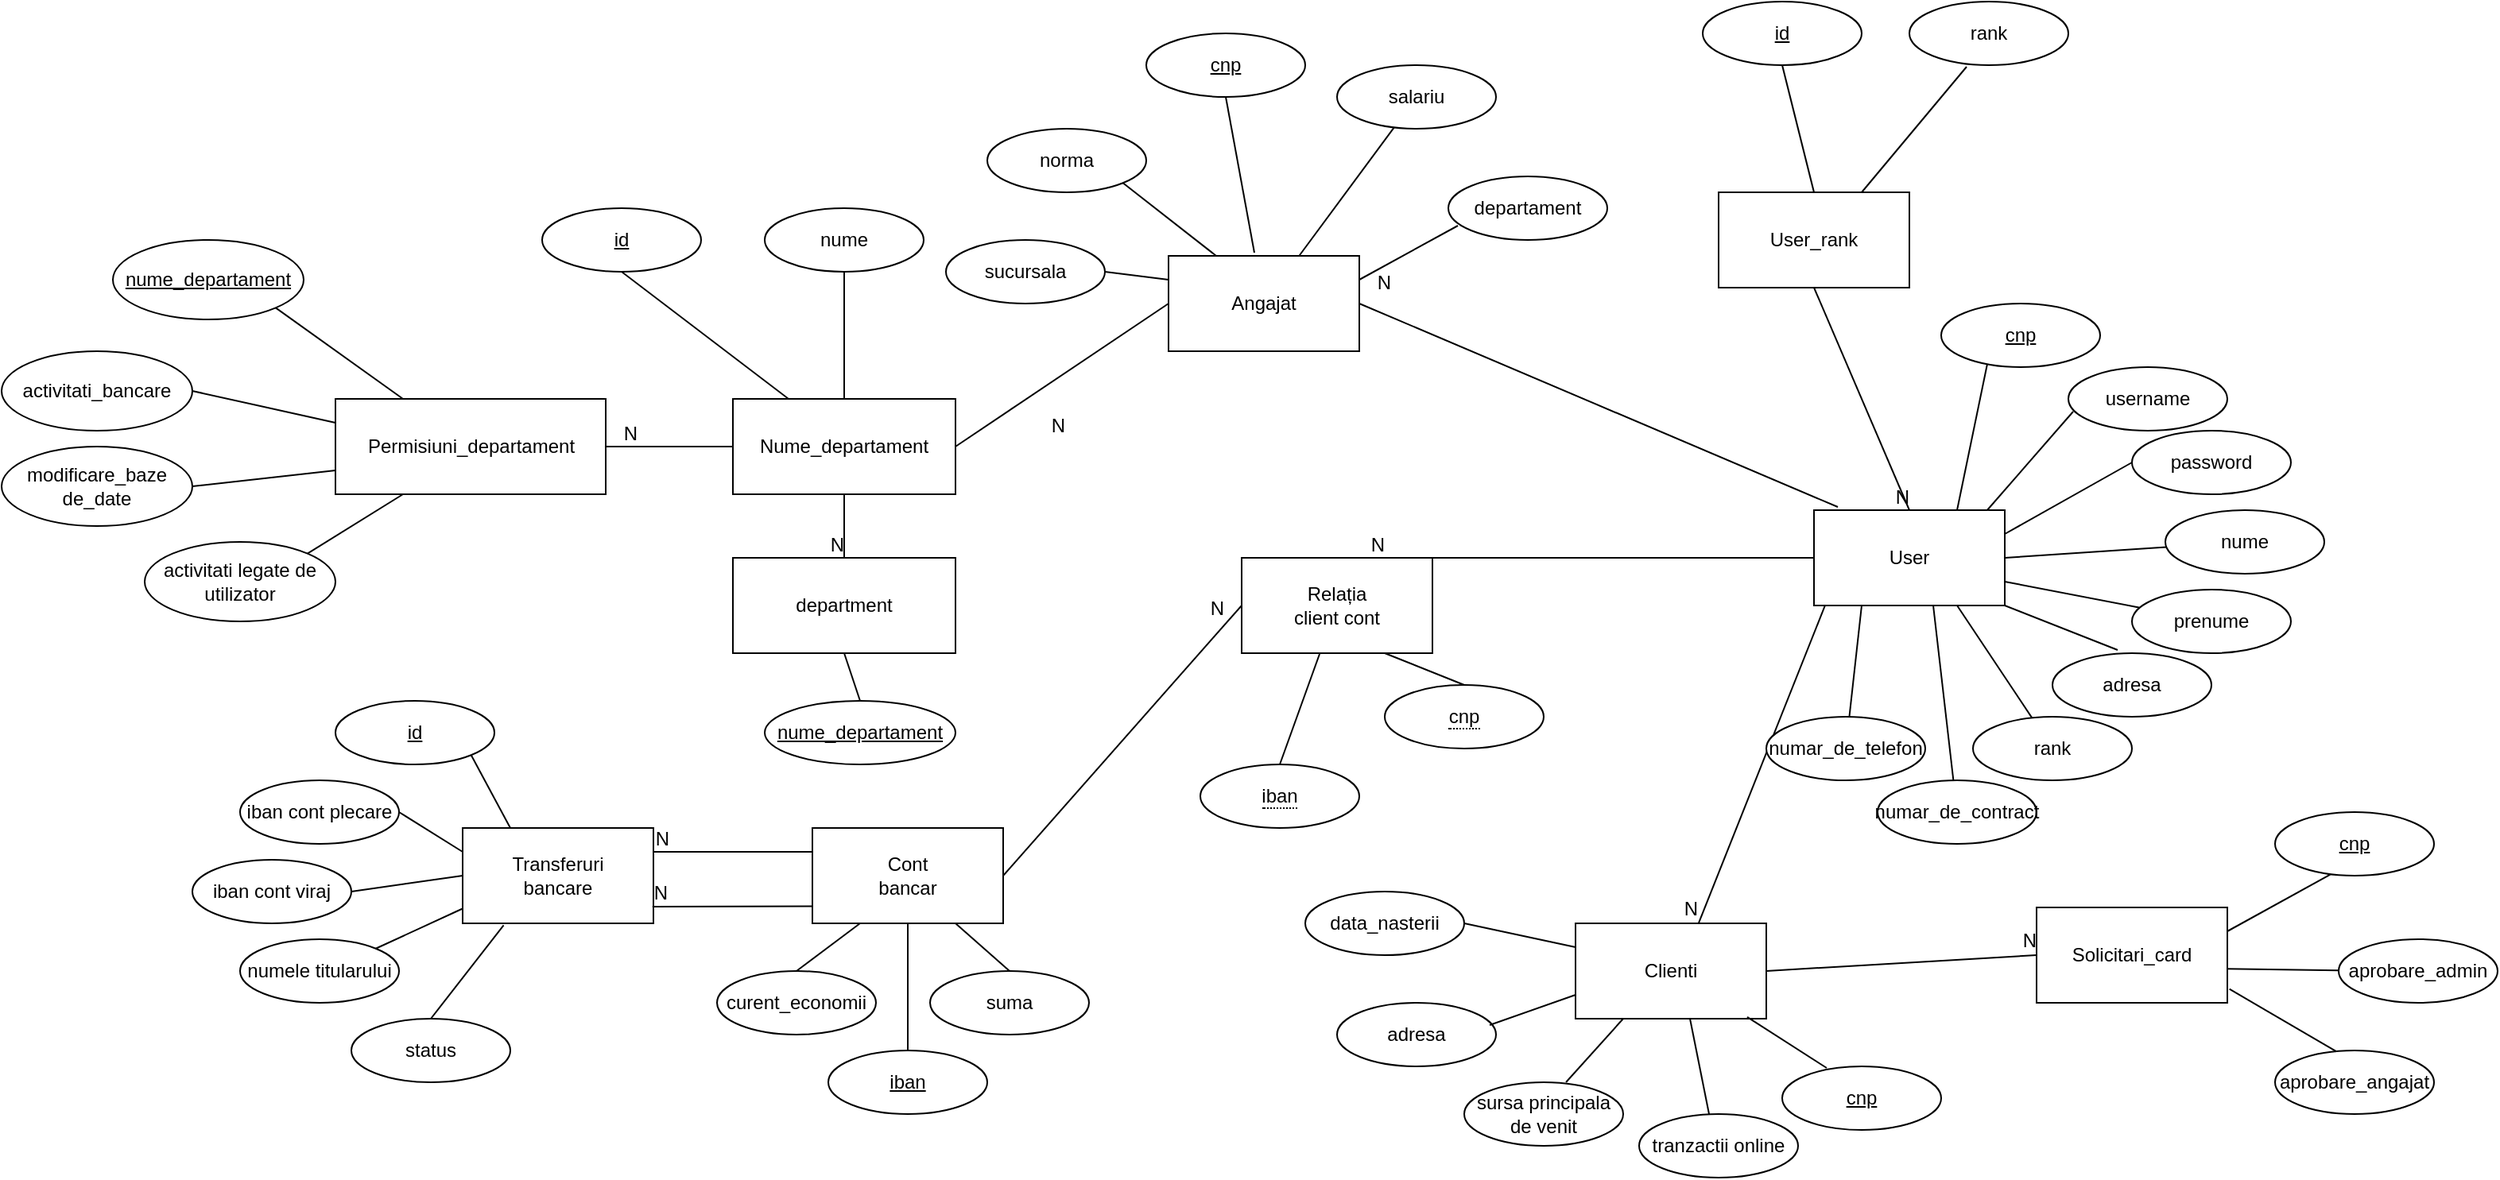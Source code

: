 <mxfile version="16.2.2" type="github"><diagram id="b8kiwAomNly4c1Xi3zDS" name="Page-1"><mxGraphModel dx="2547" dy="1173" grid="1" gridSize="10" guides="1" tooltips="1" connect="1" arrows="1" fold="1" page="1" pageScale="1" pageWidth="827" pageHeight="1169" math="0" shadow="0"><root><mxCell id="0"/><mxCell id="1" parent="0"/><mxCell id="cERshjc4AJeiKVKYh5dN-14" value="" style="group" vertex="1" connectable="0" parent="1"><mxGeometry x="720" y="920" width="120" height="60" as="geometry"/></mxCell><mxCell id="cERshjc4AJeiKVKYh5dN-10" value="" style="rounded=0;whiteSpace=wrap;html=1;" vertex="1" parent="cERshjc4AJeiKVKYh5dN-14"><mxGeometry width="120" height="60" as="geometry"/></mxCell><mxCell id="cERshjc4AJeiKVKYh5dN-11" value="Clienti&lt;span style=&quot;color: rgba(0 , 0 , 0 , 0) ; font-family: monospace ; font-size: 0px&quot;&gt;%3CmxGraphModel%3E%3Croot%3E%3CmxCell%20id%3D%220%22%2F%3E%3CmxCell%20id%3D%221%22%20parent%3D%220%22%2F%3E%3CmxCell%20id%3D%222%22%20value%3D%22%22%20style%3D%22rounded%3D0%3BwhiteSpace%3Dwrap%3Bhtml%3D1%3B%22%20vertex%3D%221%22%20parent%3D%221%22%3E%3CmxGeometry%20x%3D%22410%22%20y%3D%22300%22%20width%3D%22120%22%20height%3D%2260%22%20as%3D%22geometry%22%2F%3E%3C%2FmxCell%3E%3CmxCell%20id%3D%223%22%20value%3D%22Text%22%20style%3D%22text%3Bhtml%3D1%3BstrokeColor%3Dnone%3BfillColor%3Dnone%3Balign%3Dcenter%3BverticalAlign%3Dmiddle%3BwhiteSpace%3Dwrap%3Brounded%3D0%3B%22%20vertex%3D%221%22%20parent%3D%221%22%3E%3CmxGeometry%20x%3D%22440%22%20y%3D%22315%22%20width%3D%2260%22%20height%3D%2230%22%20as%3D%22geometry%22%2F%3E%3C%2FmxCell%3E%3C%2Froot%3E%3C%2FmxGraphModel%3E&lt;/span&gt;" style="text;html=1;strokeColor=none;fillColor=none;align=center;verticalAlign=middle;whiteSpace=wrap;rounded=0;" vertex="1" parent="cERshjc4AJeiKVKYh5dN-14"><mxGeometry x="30" y="15" width="60" height="30" as="geometry"/></mxCell><mxCell id="cERshjc4AJeiKVKYh5dN-15" value="" style="group" vertex="1" connectable="0" parent="1"><mxGeometry x="464" y="500" width="120" height="60" as="geometry"/></mxCell><mxCell id="cERshjc4AJeiKVKYh5dN-6" value="" style="rounded=0;whiteSpace=wrap;html=1;" vertex="1" parent="cERshjc4AJeiKVKYh5dN-15"><mxGeometry width="120" height="60" as="geometry"/></mxCell><mxCell id="cERshjc4AJeiKVKYh5dN-7" value="Angajat" style="text;html=1;strokeColor=none;fillColor=none;align=center;verticalAlign=middle;whiteSpace=wrap;rounded=0;" vertex="1" parent="cERshjc4AJeiKVKYh5dN-15"><mxGeometry x="30" y="15" width="60" height="30" as="geometry"/></mxCell><mxCell id="cERshjc4AJeiKVKYh5dN-16" value="" style="group" vertex="1" connectable="0" parent="1"><mxGeometry x="1010" y="910" width="120" height="60" as="geometry"/></mxCell><mxCell id="cERshjc4AJeiKVKYh5dN-12" value="" style="rounded=0;whiteSpace=wrap;html=1;" vertex="1" parent="cERshjc4AJeiKVKYh5dN-16"><mxGeometry width="120" height="60" as="geometry"/></mxCell><mxCell id="cERshjc4AJeiKVKYh5dN-13" value="Solicitari_card" style="text;html=1;strokeColor=none;fillColor=none;align=center;verticalAlign=middle;whiteSpace=wrap;rounded=0;" vertex="1" parent="cERshjc4AJeiKVKYh5dN-16"><mxGeometry x="30" y="15" width="60" height="30" as="geometry"/></mxCell><mxCell id="cERshjc4AJeiKVKYh5dN-17" value="" style="group" vertex="1" connectable="0" parent="1"><mxGeometry x="870" y="660" width="120" height="60" as="geometry"/></mxCell><mxCell id="cERshjc4AJeiKVKYh5dN-1" value="" style="rounded=0;whiteSpace=wrap;html=1;" vertex="1" parent="cERshjc4AJeiKVKYh5dN-17"><mxGeometry width="120" height="60" as="geometry"/></mxCell><mxCell id="cERshjc4AJeiKVKYh5dN-2" value="User" style="text;html=1;strokeColor=none;fillColor=none;align=center;verticalAlign=middle;whiteSpace=wrap;rounded=0;" vertex="1" parent="cERshjc4AJeiKVKYh5dN-17"><mxGeometry x="30" y="15" width="60" height="30" as="geometry"/></mxCell><mxCell id="cERshjc4AJeiKVKYh5dN-18" value="" style="group" vertex="1" connectable="0" parent="1"><mxGeometry x="810" y="460" width="120" height="60" as="geometry"/></mxCell><mxCell id="cERshjc4AJeiKVKYh5dN-4" value="" style="rounded=0;whiteSpace=wrap;html=1;" vertex="1" parent="cERshjc4AJeiKVKYh5dN-18"><mxGeometry width="120" height="60" as="geometry"/></mxCell><mxCell id="cERshjc4AJeiKVKYh5dN-5" value="User_rank" style="text;html=1;strokeColor=none;fillColor=none;align=center;verticalAlign=middle;whiteSpace=wrap;rounded=0;" vertex="1" parent="cERshjc4AJeiKVKYh5dN-18"><mxGeometry x="30" y="15" width="60" height="30" as="geometry"/></mxCell><mxCell id="cERshjc4AJeiKVKYh5dN-21" value="" style="group" vertex="1" connectable="0" parent="1"><mxGeometry x="-60" y="590" width="170" height="60" as="geometry"/></mxCell><mxCell id="cERshjc4AJeiKVKYh5dN-19" value="" style="rounded=0;whiteSpace=wrap;html=1;" vertex="1" parent="cERshjc4AJeiKVKYh5dN-21"><mxGeometry width="170" height="60" as="geometry"/></mxCell><mxCell id="cERshjc4AJeiKVKYh5dN-20" value="Permisiuni_departament&lt;br&gt;" style="text;html=1;strokeColor=none;fillColor=none;align=center;verticalAlign=middle;whiteSpace=wrap;rounded=0;" vertex="1" parent="cERshjc4AJeiKVKYh5dN-21"><mxGeometry x="42.5" y="15" width="85" height="30" as="geometry"/></mxCell><mxCell id="cERshjc4AJeiKVKYh5dN-26" value="" style="group" vertex="1" connectable="0" parent="1"><mxGeometry x="190" y="590" width="140" height="60" as="geometry"/></mxCell><mxCell id="cERshjc4AJeiKVKYh5dN-23" value="" style="rounded=0;whiteSpace=wrap;html=1;" vertex="1" parent="cERshjc4AJeiKVKYh5dN-26"><mxGeometry width="140" height="60" as="geometry"/></mxCell><mxCell id="cERshjc4AJeiKVKYh5dN-24" value="Nume_departament" style="text;html=1;strokeColor=none;fillColor=none;align=center;verticalAlign=middle;whiteSpace=wrap;rounded=0;" vertex="1" parent="cERshjc4AJeiKVKYh5dN-26"><mxGeometry x="35" y="15" width="70" height="30" as="geometry"/></mxCell><mxCell id="cERshjc4AJeiKVKYh5dN-33" value="" style="group" vertex="1" connectable="0" parent="1"><mxGeometry x="510" y="690" width="120" height="60" as="geometry"/></mxCell><mxCell id="cERshjc4AJeiKVKYh5dN-31" value="" style="rounded=0;whiteSpace=wrap;html=1;" vertex="1" parent="cERshjc4AJeiKVKYh5dN-33"><mxGeometry width="120" height="60" as="geometry"/></mxCell><mxCell id="cERshjc4AJeiKVKYh5dN-32" value="Relația client cont" style="text;html=1;strokeColor=none;fillColor=none;align=center;verticalAlign=middle;whiteSpace=wrap;rounded=0;" vertex="1" parent="cERshjc4AJeiKVKYh5dN-33"><mxGeometry x="30" y="15" width="60" height="30" as="geometry"/></mxCell><mxCell id="cERshjc4AJeiKVKYh5dN-36" value="" style="group" vertex="1" connectable="0" parent="1"><mxGeometry x="240" y="860" width="120" height="60" as="geometry"/></mxCell><mxCell id="cERshjc4AJeiKVKYh5dN-34" value="" style="rounded=0;whiteSpace=wrap;html=1;" vertex="1" parent="cERshjc4AJeiKVKYh5dN-36"><mxGeometry width="120" height="60" as="geometry"/></mxCell><mxCell id="cERshjc4AJeiKVKYh5dN-35" value="Cont bancar" style="text;html=1;strokeColor=none;fillColor=none;align=center;verticalAlign=middle;whiteSpace=wrap;rounded=0;" vertex="1" parent="cERshjc4AJeiKVKYh5dN-36"><mxGeometry x="30" y="15" width="60" height="30" as="geometry"/></mxCell><mxCell id="cERshjc4AJeiKVKYh5dN-40" value="" style="group" vertex="1" connectable="0" parent="1"><mxGeometry x="20" y="860" width="120" height="60" as="geometry"/></mxCell><mxCell id="cERshjc4AJeiKVKYh5dN-37" value="" style="rounded=0;whiteSpace=wrap;html=1;" vertex="1" parent="cERshjc4AJeiKVKYh5dN-40"><mxGeometry width="120" height="60" as="geometry"/></mxCell><mxCell id="cERshjc4AJeiKVKYh5dN-38" value="Transferuri&lt;br&gt;bancare" style="text;html=1;strokeColor=none;fillColor=none;align=center;verticalAlign=middle;whiteSpace=wrap;rounded=0;" vertex="1" parent="cERshjc4AJeiKVKYh5dN-40"><mxGeometry x="30" y="15" width="60" height="30" as="geometry"/></mxCell><mxCell id="cERshjc4AJeiKVKYh5dN-54" value="" style="endArrow=none;html=1;rounded=0;exitX=1;exitY=0.5;exitDx=0;exitDy=0;entryX=0;entryY=0.5;entryDx=0;entryDy=0;" edge="1" parent="1" source="cERshjc4AJeiKVKYh5dN-34" target="cERshjc4AJeiKVKYh5dN-31"><mxGeometry relative="1" as="geometry"><mxPoint x="350" y="820" as="sourcePoint"/><mxPoint x="460" y="840" as="targetPoint"/></mxGeometry></mxCell><mxCell id="cERshjc4AJeiKVKYh5dN-55" value="N" style="resizable=0;html=1;align=right;verticalAlign=bottom;" connectable="0" vertex="1" parent="cERshjc4AJeiKVKYh5dN-54"><mxGeometry x="1" relative="1" as="geometry"><mxPoint x="-10" y="10" as="offset"/></mxGeometry></mxCell><mxCell id="cERshjc4AJeiKVKYh5dN-56" value="" style="endArrow=none;html=1;rounded=0;entryX=0.75;entryY=0;entryDx=0;entryDy=0;exitX=0;exitY=0.5;exitDx=0;exitDy=0;" edge="1" parent="1" source="cERshjc4AJeiKVKYh5dN-1" target="cERshjc4AJeiKVKYh5dN-31"><mxGeometry relative="1" as="geometry"><mxPoint x="870" y="650" as="sourcePoint"/><mxPoint x="620" y="870" as="targetPoint"/></mxGeometry></mxCell><mxCell id="cERshjc4AJeiKVKYh5dN-57" value="N" style="resizable=0;html=1;align=right;verticalAlign=bottom;" connectable="0" vertex="1" parent="cERshjc4AJeiKVKYh5dN-56"><mxGeometry x="1" relative="1" as="geometry"/></mxCell><mxCell id="cERshjc4AJeiKVKYh5dN-59" value="" style="endArrow=none;html=1;rounded=0;entryX=0.646;entryY=-0.006;entryDx=0;entryDy=0;entryPerimeter=0;exitX=0.058;exitY=1;exitDx=0;exitDy=0;exitPerimeter=0;" edge="1" parent="1" source="cERshjc4AJeiKVKYh5dN-1" target="cERshjc4AJeiKVKYh5dN-10"><mxGeometry relative="1" as="geometry"><mxPoint x="880" y="680" as="sourcePoint"/><mxPoint x="710" y="780" as="targetPoint"/></mxGeometry></mxCell><mxCell id="cERshjc4AJeiKVKYh5dN-60" value="N" style="resizable=0;html=1;align=right;verticalAlign=bottom;" connectable="0" vertex="1" parent="cERshjc4AJeiKVKYh5dN-59"><mxGeometry x="1" relative="1" as="geometry"/></mxCell><mxCell id="cERshjc4AJeiKVKYh5dN-61" value="" style="endArrow=none;html=1;rounded=0;entryX=0;entryY=0.5;entryDx=0;entryDy=0;exitX=1;exitY=0.5;exitDx=0;exitDy=0;" edge="1" parent="1" source="cERshjc4AJeiKVKYh5dN-10" target="cERshjc4AJeiKVKYh5dN-12"><mxGeometry relative="1" as="geometry"><mxPoint x="550" y="780" as="sourcePoint"/><mxPoint x="710" y="780" as="targetPoint"/></mxGeometry></mxCell><mxCell id="cERshjc4AJeiKVKYh5dN-62" value="N" style="resizable=0;html=1;align=right;verticalAlign=bottom;" connectable="0" vertex="1" parent="cERshjc4AJeiKVKYh5dN-61"><mxGeometry x="1" relative="1" as="geometry"/></mxCell><mxCell id="cERshjc4AJeiKVKYh5dN-63" value="" style="endArrow=none;html=1;rounded=0;exitX=0.5;exitY=1;exitDx=0;exitDy=0;entryX=0.5;entryY=0;entryDx=0;entryDy=0;" edge="1" parent="1" source="cERshjc4AJeiKVKYh5dN-4" target="cERshjc4AJeiKVKYh5dN-1"><mxGeometry relative="1" as="geometry"><mxPoint x="840" y="560" as="sourcePoint"/><mxPoint x="710" y="780" as="targetPoint"/></mxGeometry></mxCell><mxCell id="cERshjc4AJeiKVKYh5dN-64" value="N" style="resizable=0;html=1;align=right;verticalAlign=bottom;" connectable="0" vertex="1" parent="cERshjc4AJeiKVKYh5dN-63"><mxGeometry x="1" relative="1" as="geometry"/></mxCell><mxCell id="cERshjc4AJeiKVKYh5dN-65" value="" style="endArrow=none;html=1;rounded=0;exitX=0.125;exitY=-0.033;exitDx=0;exitDy=0;entryX=1;entryY=0.5;entryDx=0;entryDy=0;exitPerimeter=0;" edge="1" parent="1" source="cERshjc4AJeiKVKYh5dN-1" target="cERshjc4AJeiKVKYh5dN-6"><mxGeometry relative="1" as="geometry"><mxPoint x="550" y="780" as="sourcePoint"/><mxPoint x="560" y="680" as="targetPoint"/></mxGeometry></mxCell><mxCell id="cERshjc4AJeiKVKYh5dN-66" value="N" style="resizable=0;html=1;align=right;verticalAlign=bottom;" connectable="0" vertex="1" parent="cERshjc4AJeiKVKYh5dN-65"><mxGeometry x="1" relative="1" as="geometry"><mxPoint x="20" y="-5" as="offset"/></mxGeometry></mxCell><mxCell id="cERshjc4AJeiKVKYh5dN-69" value="" style="endArrow=none;html=1;rounded=0;exitX=0;exitY=0.5;exitDx=0;exitDy=0;entryX=1;entryY=0.5;entryDx=0;entryDy=0;" edge="1" parent="1" source="cERshjc4AJeiKVKYh5dN-6" target="cERshjc4AJeiKVKYh5dN-23"><mxGeometry relative="1" as="geometry"><mxPoint x="400" y="800" as="sourcePoint"/><mxPoint x="560" y="800" as="targetPoint"/></mxGeometry></mxCell><mxCell id="cERshjc4AJeiKVKYh5dN-70" value="N" style="resizable=0;html=1;align=right;verticalAlign=bottom;" connectable="0" vertex="1" parent="cERshjc4AJeiKVKYh5dN-69"><mxGeometry x="1" relative="1" as="geometry"><mxPoint x="70" y="-5" as="offset"/></mxGeometry></mxCell><mxCell id="cERshjc4AJeiKVKYh5dN-71" value="" style="endArrow=none;html=1;rounded=0;entryX=1;entryY=0.5;entryDx=0;entryDy=0;exitX=0;exitY=0.5;exitDx=0;exitDy=0;" edge="1" parent="1" source="cERshjc4AJeiKVKYh5dN-23" target="cERshjc4AJeiKVKYh5dN-19"><mxGeometry relative="1" as="geometry"><mxPoint x="330" y="720" as="sourcePoint"/><mxPoint x="490" y="720" as="targetPoint"/></mxGeometry></mxCell><mxCell id="cERshjc4AJeiKVKYh5dN-72" value="N" style="resizable=0;html=1;align=right;verticalAlign=bottom;" connectable="0" vertex="1" parent="cERshjc4AJeiKVKYh5dN-71"><mxGeometry x="1" relative="1" as="geometry"><mxPoint x="20" as="offset"/></mxGeometry></mxCell><mxCell id="cERshjc4AJeiKVKYh5dN-73" value="" style="endArrow=none;html=1;rounded=0;entryX=1;entryY=0.25;entryDx=0;entryDy=0;" edge="1" parent="1" target="cERshjc4AJeiKVKYh5dN-37"><mxGeometry relative="1" as="geometry"><mxPoint x="240" y="875" as="sourcePoint"/><mxPoint x="190" y="800" as="targetPoint"/></mxGeometry></mxCell><mxCell id="cERshjc4AJeiKVKYh5dN-74" value="N" style="resizable=0;html=1;align=right;verticalAlign=bottom;" connectable="0" vertex="1" parent="cERshjc4AJeiKVKYh5dN-73"><mxGeometry x="1" relative="1" as="geometry"><mxPoint x="10" as="offset"/></mxGeometry></mxCell><mxCell id="cERshjc4AJeiKVKYh5dN-75" value="" style="endArrow=none;html=1;rounded=0;entryX=0.995;entryY=0.825;entryDx=0;entryDy=0;exitX=-0.003;exitY=0.821;exitDx=0;exitDy=0;exitPerimeter=0;entryPerimeter=0;" edge="1" parent="1" source="cERshjc4AJeiKVKYh5dN-34" target="cERshjc4AJeiKVKYh5dN-37"><mxGeometry relative="1" as="geometry"><mxPoint x="240" y="945.0" as="sourcePoint"/><mxPoint x="140" y="940.0" as="targetPoint"/></mxGeometry></mxCell><mxCell id="cERshjc4AJeiKVKYh5dN-76" value="N" style="resizable=0;html=1;align=right;verticalAlign=bottom;" connectable="0" vertex="1" parent="cERshjc4AJeiKVKYh5dN-75"><mxGeometry x="1" relative="1" as="geometry"><mxPoint x="10" as="offset"/></mxGeometry></mxCell><mxCell id="cERshjc4AJeiKVKYh5dN-77" value="" style="endArrow=none;html=1;rounded=0;exitX=0.5;exitY=1;exitDx=0;exitDy=0;entryX=0.5;entryY=0;entryDx=0;entryDy=0;" edge="1" parent="1" source="cERshjc4AJeiKVKYh5dN-23" target="cERshjc4AJeiKVKYh5dN-80"><mxGeometry relative="1" as="geometry"><mxPoint x="390" y="640" as="sourcePoint"/><mxPoint x="260" y="680" as="targetPoint"/></mxGeometry></mxCell><mxCell id="cERshjc4AJeiKVKYh5dN-78" value="N" style="resizable=0;html=1;align=right;verticalAlign=bottom;" connectable="0" vertex="1" parent="cERshjc4AJeiKVKYh5dN-77"><mxGeometry x="1" relative="1" as="geometry"/></mxCell><mxCell id="cERshjc4AJeiKVKYh5dN-79" value="" style="group" vertex="1" connectable="0" parent="1"><mxGeometry x="190" y="690" width="140" height="60" as="geometry"/></mxCell><mxCell id="cERshjc4AJeiKVKYh5dN-80" value="" style="rounded=0;whiteSpace=wrap;html=1;" vertex="1" parent="cERshjc4AJeiKVKYh5dN-79"><mxGeometry width="140" height="60" as="geometry"/></mxCell><mxCell id="cERshjc4AJeiKVKYh5dN-81" value="department" style="text;html=1;strokeColor=none;fillColor=none;align=center;verticalAlign=middle;whiteSpace=wrap;rounded=0;" vertex="1" parent="cERshjc4AJeiKVKYh5dN-79"><mxGeometry x="35" y="15" width="70" height="30" as="geometry"/></mxCell><mxCell id="cERshjc4AJeiKVKYh5dN-82" value="&lt;span style=&quot;border-bottom: 1px dotted&quot;&gt;iban&lt;/span&gt;" style="ellipse;whiteSpace=wrap;html=1;align=center;" vertex="1" parent="1"><mxGeometry x="484" y="820" width="100" height="40" as="geometry"/></mxCell><mxCell id="cERshjc4AJeiKVKYh5dN-83" value="&lt;span style=&quot;border-bottom: 1px dotted&quot;&gt;cnp&lt;/span&gt;" style="ellipse;whiteSpace=wrap;html=1;align=center;" vertex="1" parent="1"><mxGeometry x="600" y="770" width="100" height="40" as="geometry"/></mxCell><mxCell id="cERshjc4AJeiKVKYh5dN-84" value="" style="endArrow=none;html=1;rounded=0;exitX=0.5;exitY=0;exitDx=0;exitDy=0;" edge="1" parent="1" source="cERshjc4AJeiKVKYh5dN-82" target="cERshjc4AJeiKVKYh5dN-31"><mxGeometry relative="1" as="geometry"><mxPoint x="460" y="1000" as="sourcePoint"/><mxPoint x="620" y="1000" as="targetPoint"/></mxGeometry></mxCell><mxCell id="cERshjc4AJeiKVKYh5dN-85" value="" style="endArrow=none;html=1;rounded=0;exitX=0.5;exitY=0;exitDx=0;exitDy=0;entryX=0.75;entryY=1;entryDx=0;entryDy=0;" edge="1" parent="1" source="cERshjc4AJeiKVKYh5dN-83" target="cERshjc4AJeiKVKYh5dN-31"><mxGeometry relative="1" as="geometry"><mxPoint x="484" y="1010" as="sourcePoint"/><mxPoint x="520.364" y="930" as="targetPoint"/></mxGeometry></mxCell><mxCell id="cERshjc4AJeiKVKYh5dN-87" value="nume_departament" style="ellipse;whiteSpace=wrap;html=1;align=center;fontStyle=4;" vertex="1" parent="1"><mxGeometry x="210" y="780" width="120" height="40" as="geometry"/></mxCell><mxCell id="cERshjc4AJeiKVKYh5dN-88" value="" style="endArrow=none;html=1;rounded=0;entryX=0.5;entryY=1;entryDx=0;entryDy=0;exitX=0.5;exitY=0;exitDx=0;exitDy=0;" edge="1" parent="1" source="cERshjc4AJeiKVKYh5dN-87" target="cERshjc4AJeiKVKYh5dN-80"><mxGeometry relative="1" as="geometry"><mxPoint x="380" y="800" as="sourcePoint"/><mxPoint x="540" y="800" as="targetPoint"/></mxGeometry></mxCell><mxCell id="cERshjc4AJeiKVKYh5dN-89" value="id" style="ellipse;whiteSpace=wrap;html=1;align=center;fontStyle=4;" vertex="1" parent="1"><mxGeometry x="70" y="470" width="100" height="40" as="geometry"/></mxCell><mxCell id="cERshjc4AJeiKVKYh5dN-90" value="nume" style="ellipse;whiteSpace=wrap;html=1;align=center;" vertex="1" parent="1"><mxGeometry x="210" y="470" width="100" height="40" as="geometry"/></mxCell><mxCell id="cERshjc4AJeiKVKYh5dN-91" value="" style="endArrow=none;html=1;rounded=0;entryX=0.5;entryY=1;entryDx=0;entryDy=0;exitX=0.25;exitY=0;exitDx=0;exitDy=0;" edge="1" parent="1" source="cERshjc4AJeiKVKYh5dN-23" target="cERshjc4AJeiKVKYh5dN-89"><mxGeometry relative="1" as="geometry"><mxPoint x="290" y="650" as="sourcePoint"/><mxPoint x="450" y="650" as="targetPoint"/></mxGeometry></mxCell><mxCell id="cERshjc4AJeiKVKYh5dN-92" value="" style="endArrow=none;html=1;rounded=0;entryX=0.5;entryY=1;entryDx=0;entryDy=0;" edge="1" parent="1" source="cERshjc4AJeiKVKYh5dN-23" target="cERshjc4AJeiKVKYh5dN-90"><mxGeometry relative="1" as="geometry"><mxPoint x="290" y="650" as="sourcePoint"/><mxPoint x="450" y="650" as="targetPoint"/></mxGeometry></mxCell><mxCell id="cERshjc4AJeiKVKYh5dN-93" value="nume_departament" style="ellipse;whiteSpace=wrap;html=1;align=center;fontStyle=4;" vertex="1" parent="1"><mxGeometry x="-200" y="490" width="120" height="50" as="geometry"/></mxCell><mxCell id="cERshjc4AJeiKVKYh5dN-96" value="" style="endArrow=none;html=1;rounded=0;exitX=1;exitY=1;exitDx=0;exitDy=0;entryX=0.25;entryY=0;entryDx=0;entryDy=0;" edge="1" parent="1" source="cERshjc4AJeiKVKYh5dN-93" target="cERshjc4AJeiKVKYh5dN-19"><mxGeometry relative="1" as="geometry"><mxPoint x="-220" y="630" as="sourcePoint"/><mxPoint x="-60" y="630" as="targetPoint"/></mxGeometry></mxCell><mxCell id="cERshjc4AJeiKVKYh5dN-97" value="activitati_bancare" style="ellipse;whiteSpace=wrap;html=1;align=center;" vertex="1" parent="1"><mxGeometry x="-270" y="560" width="120" height="50" as="geometry"/></mxCell><mxCell id="cERshjc4AJeiKVKYh5dN-98" value="modificare_baze&lt;br&gt;de_date" style="ellipse;whiteSpace=wrap;html=1;align=center;fontStyle=0" vertex="1" parent="1"><mxGeometry x="-270" y="620" width="120" height="50" as="geometry"/></mxCell><mxCell id="cERshjc4AJeiKVKYh5dN-99" value="activitati legate de utilizator" style="ellipse;whiteSpace=wrap;html=1;align=center;" vertex="1" parent="1"><mxGeometry x="-180" y="680" width="120" height="50" as="geometry"/></mxCell><mxCell id="cERshjc4AJeiKVKYh5dN-100" value="" style="endArrow=none;html=1;rounded=0;exitX=1;exitY=0.5;exitDx=0;exitDy=0;entryX=0;entryY=0.25;entryDx=0;entryDy=0;" edge="1" parent="1" source="cERshjc4AJeiKVKYh5dN-97" target="cERshjc4AJeiKVKYh5dN-19"><mxGeometry relative="1" as="geometry"><mxPoint x="-140" y="535" as="sourcePoint"/><mxPoint x="-60" y="595" as="targetPoint"/></mxGeometry></mxCell><mxCell id="cERshjc4AJeiKVKYh5dN-101" value="" style="endArrow=none;html=1;rounded=0;exitX=1;exitY=0.5;exitDx=0;exitDy=0;entryX=0;entryY=0.75;entryDx=0;entryDy=0;" edge="1" parent="1" source="cERshjc4AJeiKVKYh5dN-98" target="cERshjc4AJeiKVKYh5dN-19"><mxGeometry relative="1" as="geometry"><mxPoint x="-140" y="595" as="sourcePoint"/><mxPoint x="-50" y="615" as="targetPoint"/></mxGeometry></mxCell><mxCell id="cERshjc4AJeiKVKYh5dN-102" value="" style="endArrow=none;html=1;rounded=0;exitX=1;exitY=0;exitDx=0;exitDy=0;entryX=0.25;entryY=1;entryDx=0;entryDy=0;" edge="1" parent="1" source="cERshjc4AJeiKVKYh5dN-99" target="cERshjc4AJeiKVKYh5dN-19"><mxGeometry relative="1" as="geometry"><mxPoint x="-87.404" y="542.607" as="sourcePoint"/><mxPoint x="-7.5" y="600" as="targetPoint"/></mxGeometry></mxCell><mxCell id="cERshjc4AJeiKVKYh5dN-103" value="id" style="ellipse;whiteSpace=wrap;html=1;align=center;fontStyle=4;" vertex="1" parent="1"><mxGeometry x="-60" y="780" width="100" height="40" as="geometry"/></mxCell><mxCell id="cERshjc4AJeiKVKYh5dN-104" value="iban cont plecare" style="ellipse;whiteSpace=wrap;html=1;align=center;" vertex="1" parent="1"><mxGeometry x="-120" y="830" width="100" height="40" as="geometry"/></mxCell><mxCell id="cERshjc4AJeiKVKYh5dN-105" value="iban cont viraj" style="ellipse;whiteSpace=wrap;html=1;align=center;" vertex="1" parent="1"><mxGeometry x="-150" y="880" width="100" height="40" as="geometry"/></mxCell><mxCell id="cERshjc4AJeiKVKYh5dN-106" value="numele titularului" style="ellipse;whiteSpace=wrap;html=1;align=center;" vertex="1" parent="1"><mxGeometry x="-120" y="930" width="100" height="40" as="geometry"/></mxCell><mxCell id="cERshjc4AJeiKVKYh5dN-107" value="status" style="ellipse;whiteSpace=wrap;html=1;align=center;" vertex="1" parent="1"><mxGeometry x="-50" y="980" width="100" height="40" as="geometry"/></mxCell><mxCell id="cERshjc4AJeiKVKYh5dN-112" value="" style="endArrow=none;html=1;rounded=0;exitX=1;exitY=1;exitDx=0;exitDy=0;entryX=0.25;entryY=0;entryDx=0;entryDy=0;" edge="1" parent="1" source="cERshjc4AJeiKVKYh5dN-103" target="cERshjc4AJeiKVKYh5dN-37"><mxGeometry relative="1" as="geometry"><mxPoint x="-100" y="880" as="sourcePoint"/><mxPoint x="60" y="880" as="targetPoint"/></mxGeometry></mxCell><mxCell id="cERshjc4AJeiKVKYh5dN-117" value="" style="endArrow=none;html=1;rounded=0;exitX=1;exitY=0.5;exitDx=0;exitDy=0;entryX=0;entryY=0.25;entryDx=0;entryDy=0;" edge="1" parent="1" source="cERshjc4AJeiKVKYh5dN-104" target="cERshjc4AJeiKVKYh5dN-37"><mxGeometry relative="1" as="geometry"><mxPoint x="-100" y="880" as="sourcePoint"/><mxPoint x="60" y="880" as="targetPoint"/></mxGeometry></mxCell><mxCell id="cERshjc4AJeiKVKYh5dN-119" value="" style="endArrow=none;html=1;rounded=0;exitX=1;exitY=0.5;exitDx=0;exitDy=0;entryX=0;entryY=0.5;entryDx=0;entryDy=0;" edge="1" parent="1" source="cERshjc4AJeiKVKYh5dN-105" target="cERshjc4AJeiKVKYh5dN-37"><mxGeometry relative="1" as="geometry"><mxPoint x="-50" y="900" as="sourcePoint"/><mxPoint x="10" y="890" as="targetPoint"/></mxGeometry></mxCell><mxCell id="cERshjc4AJeiKVKYh5dN-120" value="" style="endArrow=none;html=1;rounded=0;exitX=1;exitY=0;exitDx=0;exitDy=0;entryX=-0.003;entryY=0.848;entryDx=0;entryDy=0;entryPerimeter=0;" edge="1" parent="1" source="cERshjc4AJeiKVKYh5dN-106" target="cERshjc4AJeiKVKYh5dN-37"><mxGeometry relative="1" as="geometry"><mxPoint x="-70" y="910" as="sourcePoint"/><mxPoint x="90.0" y="910" as="targetPoint"/></mxGeometry></mxCell><mxCell id="cERshjc4AJeiKVKYh5dN-121" value="" style="endArrow=none;html=1;rounded=0;exitX=0.5;exitY=0;exitDx=0;exitDy=0;entryX=0.215;entryY=1.02;entryDx=0;entryDy=0;entryPerimeter=0;" edge="1" parent="1" source="cERshjc4AJeiKVKYh5dN-107" target="cERshjc4AJeiKVKYh5dN-37"><mxGeometry relative="1" as="geometry"><mxPoint x="-60" y="920" as="sourcePoint"/><mxPoint x="100.0" y="920" as="targetPoint"/></mxGeometry></mxCell><mxCell id="cERshjc4AJeiKVKYh5dN-122" value="suma" style="ellipse;whiteSpace=wrap;html=1;align=center;" vertex="1" parent="1"><mxGeometry x="314" y="950" width="100" height="40" as="geometry"/></mxCell><mxCell id="cERshjc4AJeiKVKYh5dN-123" value="curent_economii" style="ellipse;whiteSpace=wrap;html=1;align=center;" vertex="1" parent="1"><mxGeometry x="180" y="950" width="100" height="40" as="geometry"/></mxCell><mxCell id="cERshjc4AJeiKVKYh5dN-124" value="iban" style="ellipse;whiteSpace=wrap;html=1;align=center;fontStyle=4;" vertex="1" parent="1"><mxGeometry x="250" y="1000" width="100" height="40" as="geometry"/></mxCell><mxCell id="cERshjc4AJeiKVKYh5dN-125" value="" style="endArrow=none;html=1;rounded=0;entryX=0.25;entryY=1;entryDx=0;entryDy=0;exitX=0.5;exitY=0;exitDx=0;exitDy=0;" edge="1" parent="1" source="cERshjc4AJeiKVKYh5dN-123" target="cERshjc4AJeiKVKYh5dN-34"><mxGeometry relative="1" as="geometry"><mxPoint x="220" y="810" as="sourcePoint"/><mxPoint x="380" y="810" as="targetPoint"/></mxGeometry></mxCell><mxCell id="cERshjc4AJeiKVKYh5dN-126" value="" style="endArrow=none;html=1;rounded=0;entryX=0.5;entryY=1;entryDx=0;entryDy=0;exitX=0.5;exitY=0;exitDx=0;exitDy=0;" edge="1" parent="1" source="cERshjc4AJeiKVKYh5dN-124" target="cERshjc4AJeiKVKYh5dN-34"><mxGeometry relative="1" as="geometry"><mxPoint x="240" y="960" as="sourcePoint"/><mxPoint x="280" y="930" as="targetPoint"/></mxGeometry></mxCell><mxCell id="cERshjc4AJeiKVKYh5dN-127" value="" style="endArrow=none;html=1;rounded=0;entryX=0.75;entryY=1;entryDx=0;entryDy=0;exitX=0.5;exitY=0;exitDx=0;exitDy=0;" edge="1" parent="1" source="cERshjc4AJeiKVKYh5dN-122" target="cERshjc4AJeiKVKYh5dN-34"><mxGeometry relative="1" as="geometry"><mxPoint x="310" y="1010" as="sourcePoint"/><mxPoint x="310" y="930" as="targetPoint"/></mxGeometry></mxCell><mxCell id="cERshjc4AJeiKVKYh5dN-128" value="cnp" style="ellipse;whiteSpace=wrap;html=1;align=center;fontStyle=4;" vertex="1" parent="1"><mxGeometry x="450" y="360" width="100" height="40" as="geometry"/></mxCell><mxCell id="cERshjc4AJeiKVKYh5dN-129" value="norma&lt;span style=&quot;color: rgba(0 , 0 , 0 , 0) ; font-family: monospace ; font-size: 0px&quot;&gt;%3CmxGraphModel%3E%3Croot%3E%3CmxCell%20id%3D%220%22%2F%3E%3CmxCell%20id%3D%221%22%20parent%3D%220%22%2F%3E%3CmxCell%20id%3D%222%22%20value%3D%22%22%20style%3D%22endArrow%3Dnone%3Bhtml%3D1%3Brounded%3D0%3BentryX%3D0.5%3BentryY%3D1%3BentryDx%3D0%3BentryDy%3D0%3BexitX%3D0.5%3BexitY%3D0%3BexitDx%3D0%3BexitDy%3D0%3B%22%20edge%3D%221%22%20parent%3D%221%22%3E%3CmxGeometry%20relative%3D%221%22%20as%3D%22geometry%22%3E%3CmxPoint%20x%3D%22300%22%20y%3D%221000%22%20as%3D%22sourcePoint%22%2F%3E%3CmxPoint%20x%3D%22300%22%20y%3D%22920%22%20as%3D%22targetPoint%22%2F%3E%3C%2FmxGeometry%3E%3C%2FmxCell%3E%3C%2Froot%3E%3C%2FmxGraphModel%3E&lt;/span&gt;" style="ellipse;whiteSpace=wrap;html=1;align=center;" vertex="1" parent="1"><mxGeometry x="350" y="420" width="100" height="40" as="geometry"/></mxCell><mxCell id="cERshjc4AJeiKVKYh5dN-130" value="salariu&lt;span style=&quot;color: rgba(0 , 0 , 0 , 0) ; font-family: monospace ; font-size: 0px&quot;&gt;%3CmxGraphModel%3E%3Croot%3E%3CmxCell%20id%3D%220%22%2F%3E%3CmxCell%20id%3D%221%22%20parent%3D%220%22%2F%3E%3CmxCell%20id%3D%222%22%20value%3D%22norma%26lt%3Bspan%20style%3D%26quot%3Bcolor%3A%20rgba(0%20%2C%200%20%2C%200%20%2C%200)%20%3B%20font-family%3A%20monospace%20%3B%20font-size%3A%200px%26quot%3B%26gt%3B%253CmxGraphModel%253E%253Croot%253E%253CmxCell%2520id%253D%25220%2522%252F%253E%253CmxCell%2520id%253D%25221%2522%2520parent%253D%25220%2522%252F%253E%253CmxCell%2520id%253D%25222%2522%2520value%253D%2522%2522%2520style%253D%2522endArrow%253Dnone%253Bhtml%253D1%253Brounded%253D0%253BentryX%253D0.5%253BentryY%253D1%253BentryDx%253D0%253BentryDy%253D0%253BexitX%253D0.5%253BexitY%253D0%253BexitDx%253D0%253BexitDy%253D0%253B%2522%2520edge%253D%25221%2522%2520parent%253D%25221%2522%253E%253CmxGeometry%2520relative%253D%25221%2522%2520as%253D%2522geometry%2522%253E%253CmxPoint%2520x%253D%2522300%2522%2520y%253D%25221000%2522%2520as%253D%2522sourcePoint%2522%252F%253E%253CmxPoint%2520x%253D%2522300%2522%2520y%253D%2522920%2522%2520as%253D%2522targetPoint%2522%252F%253E%253C%252FmxGeometry%253E%253C%252FmxCell%253E%253C%252Froot%253E%253C%252FmxGraphModel%253E%26lt%3B%2Fspan%26gt%3B%22%20style%3D%22ellipse%3BwhiteSpace%3Dwrap%3Bhtml%3D1%3Balign%3Dcenter%3B%22%20vertex%3D%221%22%20parent%3D%221%22%3E%3CmxGeometry%20x%3D%22350%22%20y%3D%22470%22%20width%3D%22100%22%20height%3D%2240%22%20as%3D%22geometry%22%2F%3E%3C%2FmxCell%3E%3C%2Froot%3E%3C%2FmxGraphModel%3E&lt;/span&gt;" style="ellipse;whiteSpace=wrap;html=1;align=center;" vertex="1" parent="1"><mxGeometry x="570" y="380" width="100" height="40" as="geometry"/></mxCell><mxCell id="cERshjc4AJeiKVKYh5dN-131" value="departament" style="ellipse;whiteSpace=wrap;html=1;align=center;" vertex="1" parent="1"><mxGeometry x="640" y="450" width="100" height="40" as="geometry"/></mxCell><mxCell id="cERshjc4AJeiKVKYh5dN-132" value="sucursala" style="ellipse;whiteSpace=wrap;html=1;align=center;" vertex="1" parent="1"><mxGeometry x="324" y="490" width="100" height="40" as="geometry"/></mxCell><mxCell id="cERshjc4AJeiKVKYh5dN-134" value="" style="endArrow=none;html=1;rounded=0;exitX=1;exitY=0.5;exitDx=0;exitDy=0;entryX=0;entryY=0.25;entryDx=0;entryDy=0;" edge="1" parent="1" source="cERshjc4AJeiKVKYh5dN-132" target="cERshjc4AJeiKVKYh5dN-6"><mxGeometry relative="1" as="geometry"><mxPoint x="420" y="600" as="sourcePoint"/><mxPoint x="580" y="600" as="targetPoint"/></mxGeometry></mxCell><mxCell id="cERshjc4AJeiKVKYh5dN-135" value="" style="endArrow=none;html=1;rounded=0;exitX=1;exitY=1;exitDx=0;exitDy=0;entryX=0.25;entryY=0;entryDx=0;entryDy=0;" edge="1" parent="1" source="cERshjc4AJeiKVKYh5dN-129" target="cERshjc4AJeiKVKYh5dN-6"><mxGeometry relative="1" as="geometry"><mxPoint x="434" y="520" as="sourcePoint"/><mxPoint x="474" y="525" as="targetPoint"/></mxGeometry></mxCell><mxCell id="cERshjc4AJeiKVKYh5dN-136" value="" style="endArrow=none;html=1;rounded=0;exitX=0.5;exitY=1;exitDx=0;exitDy=0;entryX=0.45;entryY=-0.033;entryDx=0;entryDy=0;entryPerimeter=0;" edge="1" parent="1" source="cERshjc4AJeiKVKYh5dN-128" target="cERshjc4AJeiKVKYh5dN-6"><mxGeometry relative="1" as="geometry"><mxPoint x="445.355" y="464.142" as="sourcePoint"/><mxPoint x="504" y="510" as="targetPoint"/></mxGeometry></mxCell><mxCell id="cERshjc4AJeiKVKYh5dN-137" value="" style="endArrow=none;html=1;rounded=0;" edge="1" parent="1" source="cERshjc4AJeiKVKYh5dN-130" target="cERshjc4AJeiKVKYh5dN-6"><mxGeometry relative="1" as="geometry"><mxPoint x="455.355" y="474.142" as="sourcePoint"/><mxPoint x="514" y="520" as="targetPoint"/></mxGeometry></mxCell><mxCell id="cERshjc4AJeiKVKYh5dN-138" value="" style="endArrow=none;html=1;rounded=0;exitX=0.06;exitY=0.775;exitDx=0;exitDy=0;entryX=1;entryY=0.25;entryDx=0;entryDy=0;exitPerimeter=0;" edge="1" parent="1" source="cERshjc4AJeiKVKYh5dN-131" target="cERshjc4AJeiKVKYh5dN-6"><mxGeometry relative="1" as="geometry"><mxPoint x="465.355" y="484.142" as="sourcePoint"/><mxPoint x="524" y="530" as="targetPoint"/></mxGeometry></mxCell><mxCell id="cERshjc4AJeiKVKYh5dN-140" value="id" style="ellipse;whiteSpace=wrap;html=1;align=center;fontStyle=4;" vertex="1" parent="1"><mxGeometry x="800" y="340" width="100" height="40" as="geometry"/></mxCell><mxCell id="cERshjc4AJeiKVKYh5dN-141" value="" style="endArrow=none;html=1;rounded=0;entryX=0.5;entryY=1;entryDx=0;entryDy=0;exitX=0.5;exitY=0;exitDx=0;exitDy=0;" edge="1" parent="1" source="cERshjc4AJeiKVKYh5dN-4" target="cERshjc4AJeiKVKYh5dN-140"><mxGeometry relative="1" as="geometry"><mxPoint x="530" y="570" as="sourcePoint"/><mxPoint x="690" y="570" as="targetPoint"/></mxGeometry></mxCell><mxCell id="cERshjc4AJeiKVKYh5dN-142" value="rank" style="ellipse;whiteSpace=wrap;html=1;align=center;" vertex="1" parent="1"><mxGeometry x="930" y="340" width="100" height="40" as="geometry"/></mxCell><mxCell id="cERshjc4AJeiKVKYh5dN-143" value="" style="endArrow=none;html=1;rounded=0;entryX=0.36;entryY=1.025;entryDx=0;entryDy=0;entryPerimeter=0;exitX=0.75;exitY=0;exitDx=0;exitDy=0;" edge="1" parent="1" source="cERshjc4AJeiKVKYh5dN-4" target="cERshjc4AJeiKVKYh5dN-142"><mxGeometry relative="1" as="geometry"><mxPoint x="620" y="540" as="sourcePoint"/><mxPoint x="780" y="540" as="targetPoint"/></mxGeometry></mxCell><mxCell id="cERshjc4AJeiKVKYh5dN-145" value="cnp" style="ellipse;whiteSpace=wrap;html=1;align=center;fontStyle=4;" vertex="1" parent="1"><mxGeometry x="950" y="530" width="100" height="40" as="geometry"/></mxCell><mxCell id="cERshjc4AJeiKVKYh5dN-146" value="username&lt;span style=&quot;color: rgba(0 , 0 , 0 , 0) ; font-family: monospace ; font-size: 0px&quot;&gt;%3CmxGraphModel%3E%3Croot%3E%3CmxCell%20id%3D%220%22%2F%3E%3CmxCell%20id%3D%221%22%20parent%3D%220%22%2F%3E%3CmxCell%20id%3D%222%22%20value%3D%22%22%20style%3D%22endArrow%3Dnone%3Bhtml%3D1%3Brounded%3D0%3BexitX%3D1%3BexitY%3D1%3BexitDx%3D0%3BexitDy%3D0%3BentryX%3D0.25%3BentryY%3D0%3BentryDx%3D0%3BentryDy%3D0%3B%22%20edge%3D%221%22%20parent%3D%221%22%3E%3CmxGeometry%20relative%3D%221%22%20as%3D%22geometry%22%3E%3CmxPoint%20x%3D%22435.355%22%20y%3D%22454.142%22%20as%3D%22sourcePoint%22%2F%3E%3CmxPoint%20x%3D%22494%22%20y%3D%22500%22%20as%3D%22targetPoint%22%2F%3E%3C%2FmxGeometry%3E%3C%2FmxCell%3E%3C%2Froot%3E%3C%2FmxGraphModel%3E&lt;/span&gt;" style="ellipse;whiteSpace=wrap;html=1;align=center;" vertex="1" parent="1"><mxGeometry x="1030" y="570" width="100" height="40" as="geometry"/></mxCell><mxCell id="cERshjc4AJeiKVKYh5dN-147" value="password" style="ellipse;whiteSpace=wrap;html=1;align=center;" vertex="1" parent="1"><mxGeometry x="1070" y="610" width="100" height="40" as="geometry"/></mxCell><mxCell id="cERshjc4AJeiKVKYh5dN-148" value="nume&lt;span style=&quot;color: rgba(0 , 0 , 0 , 0) ; font-family: monospace ; font-size: 0px&quot;&gt;%3CmxGraphModel%3E%3Croot%3E%3CmxCell%20id%3D%220%22%2F%3E%3CmxCell%20id%3D%221%22%20parent%3D%220%22%2F%3E%3CmxCell%20id%3D%222%22%20value%3D%22username%26lt%3Bspan%20style%3D%26quot%3Bcolor%3A%20rgba(0%20%2C%200%20%2C%200%20%2C%200)%20%3B%20font-family%3A%20monospace%20%3B%20font-size%3A%200px%26quot%3B%26gt%3B%253CmxGraphModel%253E%253Croot%253E%253CmxCell%2520id%253D%25220%2522%252F%253E%253CmxCell%2520id%253D%25221%2522%2520parent%253D%25220%2522%252F%253E%253CmxCell%2520id%253D%25222%2522%2520value%253D%2522%2522%2520style%253D%2522endArrow%253Dnone%253Bhtml%253D1%253Brounded%253D0%253BexitX%253D1%253BexitY%253D1%253BexitDx%253D0%253BexitDy%253D0%253BentryX%253D0.25%253BentryY%253D0%253BentryDx%253D0%253BentryDy%253D0%253B%2522%2520edge%253D%25221%2522%2520parent%253D%25221%2522%253E%253CmxGeometry%2520relative%253D%25221%2522%2520as%253D%2522geometry%2522%253E%253CmxPoint%2520x%253D%2522435.355%2522%2520y%253D%2522454.142%2522%2520as%253D%2522sourcePoint%2522%252F%253E%253CmxPoint%2520x%253D%2522494%2522%2520y%253D%2522500%2522%2520as%253D%2522targetPoint%2522%252F%253E%253C%252FmxGeometry%253E%253C%252FmxCell%253E%253C%252Froot%253E%253C%252FmxGraphModel%253E%26lt%3B%2Fspan%26gt%3B%22%20style%3D%22ellipse%3BwhiteSpace%3Dwrap%3Bhtml%3D1%3Balign%3Dcenter%3B%22%20vertex%3D%221%22%20parent%3D%221%22%3E%3CmxGeometry%20x%3D%221010%22%20y%3D%22590%22%20width%3D%22100%22%20height%3D%2240%22%20as%3D%22geometry%22%2F%3E%3C%2FmxCell%3E%3C%2Froot%3E%3C%2FmxGraphModel%3E&lt;/span&gt;" style="ellipse;whiteSpace=wrap;html=1;align=center;" vertex="1" parent="1"><mxGeometry x="1091" y="660" width="100" height="40" as="geometry"/></mxCell><mxCell id="cERshjc4AJeiKVKYh5dN-149" value="prenume" style="ellipse;whiteSpace=wrap;html=1;align=center;" vertex="1" parent="1"><mxGeometry x="1070" y="710" width="100" height="40" as="geometry"/></mxCell><mxCell id="cERshjc4AJeiKVKYh5dN-150" value="adresa" style="ellipse;whiteSpace=wrap;html=1;align=center;" vertex="1" parent="1"><mxGeometry x="1020" y="750" width="100" height="40" as="geometry"/></mxCell><mxCell id="cERshjc4AJeiKVKYh5dN-151" value="numar_de_telefon" style="ellipse;whiteSpace=wrap;html=1;align=center;" vertex="1" parent="1"><mxGeometry x="840" y="790" width="100" height="40" as="geometry"/></mxCell><mxCell id="cERshjc4AJeiKVKYh5dN-152" value="numar_de_contract" style="ellipse;whiteSpace=wrap;html=1;align=center;" vertex="1" parent="1"><mxGeometry x="910" y="830" width="100" height="40" as="geometry"/></mxCell><mxCell id="cERshjc4AJeiKVKYh5dN-153" value="rank" style="ellipse;whiteSpace=wrap;html=1;align=center;" vertex="1" parent="1"><mxGeometry x="970" y="790" width="100" height="40" as="geometry"/></mxCell><mxCell id="cERshjc4AJeiKVKYh5dN-158" value="" style="endArrow=none;html=1;rounded=0;exitX=0.29;exitY=0.95;exitDx=0;exitDy=0;exitPerimeter=0;entryX=0.75;entryY=0;entryDx=0;entryDy=0;" edge="1" parent="1" source="cERshjc4AJeiKVKYh5dN-145" target="cERshjc4AJeiKVKYh5dN-1"><mxGeometry relative="1" as="geometry"><mxPoint x="760" y="620" as="sourcePoint"/><mxPoint x="920" y="620" as="targetPoint"/></mxGeometry></mxCell><mxCell id="cERshjc4AJeiKVKYh5dN-159" value="" style="endArrow=none;html=1;rounded=0;exitX=0.03;exitY=0.7;exitDx=0;exitDy=0;exitPerimeter=0;entryX=0.908;entryY=0;entryDx=0;entryDy=0;entryPerimeter=0;" edge="1" parent="1" source="cERshjc4AJeiKVKYh5dN-146" target="cERshjc4AJeiKVKYh5dN-1"><mxGeometry relative="1" as="geometry"><mxPoint x="989" y="578" as="sourcePoint"/><mxPoint x="990" y="620" as="targetPoint"/></mxGeometry></mxCell><mxCell id="cERshjc4AJeiKVKYh5dN-160" value="" style="endArrow=none;html=1;rounded=0;exitX=0;exitY=0.5;exitDx=0;exitDy=0;entryX=1;entryY=0.25;entryDx=0;entryDy=0;" edge="1" parent="1" source="cERshjc4AJeiKVKYh5dN-147" target="cERshjc4AJeiKVKYh5dN-1"><mxGeometry relative="1" as="geometry"><mxPoint x="999" y="588" as="sourcePoint"/><mxPoint x="980" y="635" as="targetPoint"/></mxGeometry></mxCell><mxCell id="cERshjc4AJeiKVKYh5dN-161" value="" style="endArrow=none;html=1;rounded=0;entryX=1;entryY=0.5;entryDx=0;entryDy=0;" edge="1" parent="1" source="cERshjc4AJeiKVKYh5dN-148" target="cERshjc4AJeiKVKYh5dN-1"><mxGeometry relative="1" as="geometry"><mxPoint x="1009" y="598" as="sourcePoint"/><mxPoint x="1010" y="660" as="targetPoint"/></mxGeometry></mxCell><mxCell id="cERshjc4AJeiKVKYh5dN-162" value="" style="endArrow=none;html=1;rounded=0;entryX=1;entryY=0.75;entryDx=0;entryDy=0;" edge="1" parent="1" source="cERshjc4AJeiKVKYh5dN-149" target="cERshjc4AJeiKVKYh5dN-1"><mxGeometry relative="1" as="geometry"><mxPoint x="1019" y="608" as="sourcePoint"/><mxPoint x="1000" y="655" as="targetPoint"/></mxGeometry></mxCell><mxCell id="cERshjc4AJeiKVKYh5dN-163" value="" style="endArrow=none;html=1;rounded=0;exitX=0.41;exitY=-0.05;exitDx=0;exitDy=0;exitPerimeter=0;entryX=1;entryY=1;entryDx=0;entryDy=0;" edge="1" parent="1" source="cERshjc4AJeiKVKYh5dN-150" target="cERshjc4AJeiKVKYh5dN-1"><mxGeometry relative="1" as="geometry"><mxPoint x="1029" y="618" as="sourcePoint"/><mxPoint x="980" y="720" as="targetPoint"/></mxGeometry></mxCell><mxCell id="cERshjc4AJeiKVKYh5dN-164" value="" style="endArrow=none;html=1;rounded=0;entryX=0.75;entryY=1;entryDx=0;entryDy=0;" edge="1" parent="1" source="cERshjc4AJeiKVKYh5dN-153" target="cERshjc4AJeiKVKYh5dN-1"><mxGeometry relative="1" as="geometry"><mxPoint x="1039" y="628" as="sourcePoint"/><mxPoint x="1020" y="675" as="targetPoint"/></mxGeometry></mxCell><mxCell id="cERshjc4AJeiKVKYh5dN-166" value="" style="endArrow=none;html=1;rounded=0;entryX=0.625;entryY=1;entryDx=0;entryDy=0;entryPerimeter=0;" edge="1" parent="1" source="cERshjc4AJeiKVKYh5dN-152" target="cERshjc4AJeiKVKYh5dN-1"><mxGeometry relative="1" as="geometry"><mxPoint x="1049" y="638" as="sourcePoint"/><mxPoint x="1030" y="685" as="targetPoint"/></mxGeometry></mxCell><mxCell id="cERshjc4AJeiKVKYh5dN-167" value="" style="endArrow=none;html=1;rounded=0;exitX=0.25;exitY=1;exitDx=0;exitDy=0;" edge="1" parent="1" source="cERshjc4AJeiKVKYh5dN-1" target="cERshjc4AJeiKVKYh5dN-151"><mxGeometry relative="1" as="geometry"><mxPoint x="1059" y="648" as="sourcePoint"/><mxPoint x="1040" y="695" as="targetPoint"/></mxGeometry></mxCell><mxCell id="cERshjc4AJeiKVKYh5dN-168" value="data_nasterii" style="ellipse;whiteSpace=wrap;html=1;align=center;" vertex="1" parent="1"><mxGeometry x="550" y="900" width="100" height="40" as="geometry"/></mxCell><mxCell id="cERshjc4AJeiKVKYh5dN-169" value="adresa" style="ellipse;whiteSpace=wrap;html=1;align=center;" vertex="1" parent="1"><mxGeometry x="570" y="970" width="100" height="40" as="geometry"/></mxCell><mxCell id="cERshjc4AJeiKVKYh5dN-170" value="sursa principala de venit" style="ellipse;whiteSpace=wrap;html=1;align=center;" vertex="1" parent="1"><mxGeometry x="650" y="1020" width="100" height="40" as="geometry"/></mxCell><mxCell id="cERshjc4AJeiKVKYh5dN-171" value="tranzactii online" style="ellipse;whiteSpace=wrap;html=1;align=center;" vertex="1" parent="1"><mxGeometry x="760" y="1040" width="100" height="40" as="geometry"/></mxCell><mxCell id="cERshjc4AJeiKVKYh5dN-172" value="cnp" style="ellipse;whiteSpace=wrap;html=1;align=center;fontStyle=4;" vertex="1" parent="1"><mxGeometry x="850" y="1010" width="100" height="40" as="geometry"/></mxCell><mxCell id="cERshjc4AJeiKVKYh5dN-173" value="" style="endArrow=none;html=1;rounded=0;exitX=1;exitY=0.5;exitDx=0;exitDy=0;entryX=0;entryY=0.25;entryDx=0;entryDy=0;" edge="1" parent="1" source="cERshjc4AJeiKVKYh5dN-168" target="cERshjc4AJeiKVKYh5dN-10"><mxGeometry relative="1" as="geometry"><mxPoint x="544" y="830" as="sourcePoint"/><mxPoint x="569.2" y="760" as="targetPoint"/></mxGeometry></mxCell><mxCell id="cERshjc4AJeiKVKYh5dN-174" value="" style="endArrow=none;html=1;rounded=0;exitX=0.96;exitY=0.35;exitDx=0;exitDy=0;entryX=0;entryY=0.75;entryDx=0;entryDy=0;exitPerimeter=0;" edge="1" parent="1" source="cERshjc4AJeiKVKYh5dN-169" target="cERshjc4AJeiKVKYh5dN-10"><mxGeometry relative="1" as="geometry"><mxPoint x="660" y="930" as="sourcePoint"/><mxPoint x="730" y="945" as="targetPoint"/></mxGeometry></mxCell><mxCell id="cERshjc4AJeiKVKYh5dN-175" value="" style="endArrow=none;html=1;rounded=0;exitX=0.64;exitY=0;exitDx=0;exitDy=0;entryX=0.25;entryY=1;entryDx=0;entryDy=0;exitPerimeter=0;" edge="1" parent="1" source="cERshjc4AJeiKVKYh5dN-170" target="cERshjc4AJeiKVKYh5dN-10"><mxGeometry relative="1" as="geometry"><mxPoint x="670" y="940" as="sourcePoint"/><mxPoint x="740" y="955" as="targetPoint"/></mxGeometry></mxCell><mxCell id="cERshjc4AJeiKVKYh5dN-176" value="" style="endArrow=none;html=1;rounded=0;exitX=0.44;exitY=0;exitDx=0;exitDy=0;entryX=0.6;entryY=1;entryDx=0;entryDy=0;exitPerimeter=0;entryPerimeter=0;" edge="1" parent="1" source="cERshjc4AJeiKVKYh5dN-171" target="cERshjc4AJeiKVKYh5dN-10"><mxGeometry relative="1" as="geometry"><mxPoint x="680" y="950" as="sourcePoint"/><mxPoint x="750" y="965" as="targetPoint"/></mxGeometry></mxCell><mxCell id="cERshjc4AJeiKVKYh5dN-177" value="" style="endArrow=none;html=1;rounded=0;exitX=0.9;exitY=0.983;exitDx=0;exitDy=0;entryX=0.28;entryY=0.025;entryDx=0;entryDy=0;exitPerimeter=0;entryPerimeter=0;" edge="1" parent="1" source="cERshjc4AJeiKVKYh5dN-10" target="cERshjc4AJeiKVKYh5dN-172"><mxGeometry relative="1" as="geometry"><mxPoint x="690" y="960" as="sourcePoint"/><mxPoint x="760" y="975" as="targetPoint"/></mxGeometry></mxCell><mxCell id="cERshjc4AJeiKVKYh5dN-178" value="cnp" style="ellipse;whiteSpace=wrap;html=1;align=center;fontStyle=4;" vertex="1" parent="1"><mxGeometry x="1160" y="850" width="100" height="40" as="geometry"/></mxCell><mxCell id="cERshjc4AJeiKVKYh5dN-179" value="aprobare_admin" style="ellipse;whiteSpace=wrap;html=1;align=center;" vertex="1" parent="1"><mxGeometry x="1200" y="930" width="100" height="40" as="geometry"/></mxCell><mxCell id="cERshjc4AJeiKVKYh5dN-180" value="aprobare_angajat" style="ellipse;whiteSpace=wrap;html=1;align=center;" vertex="1" parent="1"><mxGeometry x="1160" y="1000" width="100" height="40" as="geometry"/></mxCell><mxCell id="cERshjc4AJeiKVKYh5dN-181" value="" style="endArrow=none;html=1;rounded=0;exitX=1;exitY=0.25;exitDx=0;exitDy=0;entryX=0.347;entryY=0.983;entryDx=0;entryDy=0;entryPerimeter=0;" edge="1" parent="1" source="cERshjc4AJeiKVKYh5dN-12" target="cERshjc4AJeiKVKYh5dN-178"><mxGeometry relative="1" as="geometry"><mxPoint x="950" y="890" as="sourcePoint"/><mxPoint x="1110" y="890" as="targetPoint"/></mxGeometry></mxCell><mxCell id="cERshjc4AJeiKVKYh5dN-183" value="" style="endArrow=none;html=1;rounded=0;exitX=1;exitY=0.644;exitDx=0;exitDy=0;exitPerimeter=0;" edge="1" parent="1" source="cERshjc4AJeiKVKYh5dN-12" target="cERshjc4AJeiKVKYh5dN-179"><mxGeometry relative="1" as="geometry"><mxPoint x="1140" y="935" as="sourcePoint"/><mxPoint x="1204.7" y="899.32" as="targetPoint"/></mxGeometry></mxCell><mxCell id="cERshjc4AJeiKVKYh5dN-184" value="" style="endArrow=none;html=1;rounded=0;exitX=1.011;exitY=0.856;exitDx=0;exitDy=0;entryX=0.387;entryY=0.017;entryDx=0;entryDy=0;entryPerimeter=0;exitPerimeter=0;" edge="1" parent="1" source="cERshjc4AJeiKVKYh5dN-12" target="cERshjc4AJeiKVKYh5dN-180"><mxGeometry relative="1" as="geometry"><mxPoint x="1150" y="945" as="sourcePoint"/><mxPoint x="1214.7" y="909.32" as="targetPoint"/></mxGeometry></mxCell></root></mxGraphModel></diagram></mxfile>